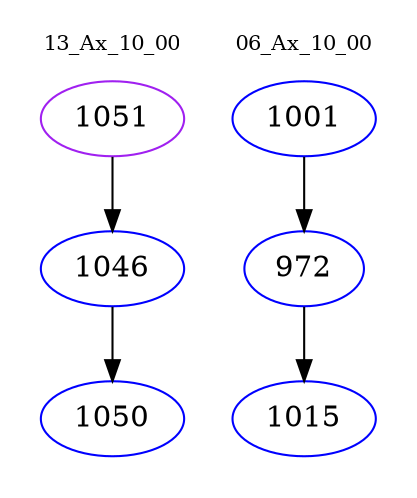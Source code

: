 digraph{
subgraph cluster_0 {
color = white
label = "13_Ax_10_00";
fontsize=10;
T0_1051 [label="1051", color="purple"]
T0_1051 -> T0_1046 [color="black"]
T0_1046 [label="1046", color="blue"]
T0_1046 -> T0_1050 [color="black"]
T0_1050 [label="1050", color="blue"]
}
subgraph cluster_1 {
color = white
label = "06_Ax_10_00";
fontsize=10;
T1_1001 [label="1001", color="blue"]
T1_1001 -> T1_972 [color="black"]
T1_972 [label="972", color="blue"]
T1_972 -> T1_1015 [color="black"]
T1_1015 [label="1015", color="blue"]
}
}
